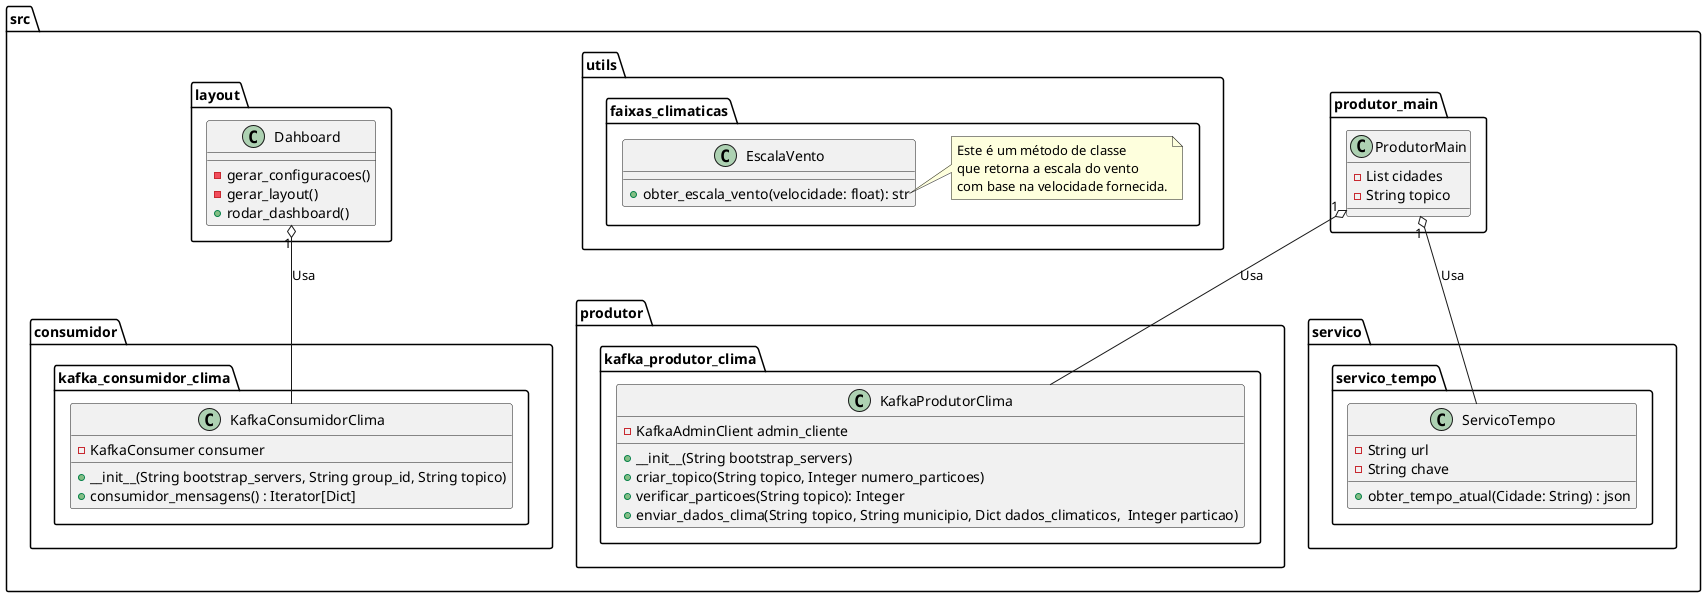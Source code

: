 @startuml teste

package src {
    package consumidor {
        package kafka_consumidor_clima {
            class KafkaConsumidorClima {
                + __init__(String bootstrap_servers, String group_id, String topico)
                - KafkaConsumer consumer
                + consumidor_mensagens() : Iterator[Dict]
            }
        }
    }

    package produtor {
        package kafka_produtor_clima {
            class KafkaProdutorClima {
                + __init__(String bootstrap_servers)
                - KafkaAdminClient admin_cliente
                + criar_topico(String topico, Integer numero_particoes)
                + verificar_particoes(String topico): Integer
                + enviar_dados_clima(String topico, String municipio, Dict dados_climaticos,  Integer particao)
            }
        }
    }

    package servico.servico_tempo {
        class ServicoTempo {
            - String url 
            - String chave
            + obter_tempo_atual(Cidade: String) : json
        }
    }

    package produtor_main {
        class ProdutorMain {
        - List cidades
        - String topico
        }
    }

    


    package src.utils.faixas_climaticas{
        class EscalaVento {
            + obter_escala_vento(velocidade: float): str
        }

        note right of EscalaVento::obter_escala_vento
            Este é um método de classe
            que retorna a escala do vento
            com base na velocidade fornecida.
        end note

    }

    package layout {
        class Dahboard {
            - gerar_configuracoes()
            - gerar_layout()
            + rodar_dashboard()

        }
    }

    ProdutorMain "1" o-- KafkaProdutorClima: Usa
    ProdutorMain "1" o-- ServicoTempo: Usa
    Dahboard "1" o-- KafkaConsumidorClima: Usa


}

@enduml
